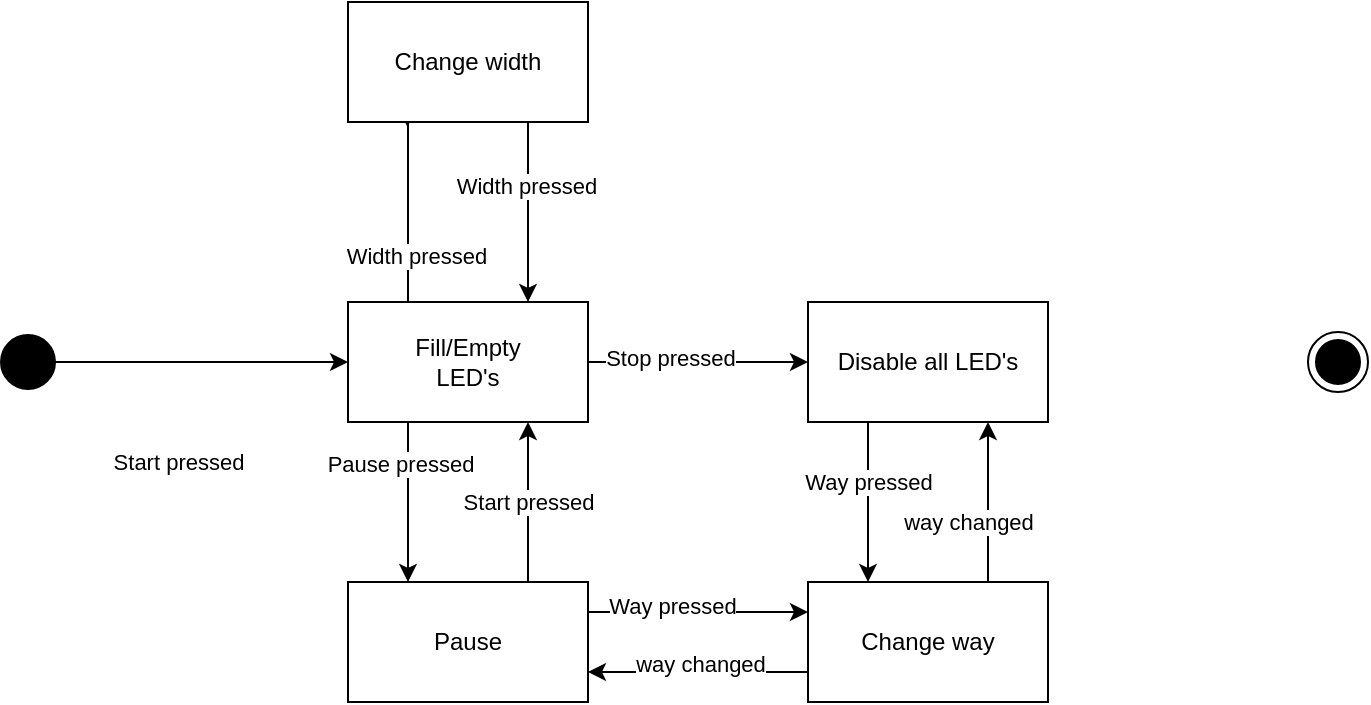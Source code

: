 <mxfile version="14.7.3" type="device"><diagram id="dcT6_n94b_4axXwI472_" name="Page-1"><mxGraphModel dx="593" dy="331" grid="1" gridSize="10" guides="1" tooltips="1" connect="1" arrows="1" fold="1" page="1" pageScale="1" pageWidth="850" pageHeight="1100" math="0" shadow="0"><root><mxCell id="0"/><mxCell id="1" parent="0"/><mxCell id="rdg8D4Hbdo3B9-zVJByw-8" style="edgeStyle=orthogonalEdgeStyle;rounded=0;orthogonalLoop=1;jettySize=auto;html=1;exitX=1;exitY=0.5;exitDx=0;exitDy=0;" edge="1" parent="1" source="rdg8D4Hbdo3B9-zVJByw-1"><mxGeometry relative="1" as="geometry"><mxPoint x="480" y="280" as="targetPoint"/></mxGeometry></mxCell><mxCell id="rdg8D4Hbdo3B9-zVJByw-9" value="Text" style="edgeLabel;html=1;align=center;verticalAlign=middle;resizable=0;points=[];" vertex="1" connectable="0" parent="rdg8D4Hbdo3B9-zVJByw-8"><mxGeometry x="-0.29" y="-1" relative="1" as="geometry"><mxPoint as="offset"/></mxGeometry></mxCell><mxCell id="rdg8D4Hbdo3B9-zVJByw-14" value="Stop pressed" style="edgeLabel;html=1;align=center;verticalAlign=middle;resizable=0;points=[];" vertex="1" connectable="0" parent="rdg8D4Hbdo3B9-zVJByw-8"><mxGeometry x="-0.27" y="2" relative="1" as="geometry"><mxPoint as="offset"/></mxGeometry></mxCell><mxCell id="rdg8D4Hbdo3B9-zVJByw-21" style="edgeStyle=orthogonalEdgeStyle;rounded=0;orthogonalLoop=1;jettySize=auto;html=1;exitX=0.5;exitY=1;exitDx=0;exitDy=0;" edge="1" parent="1" source="rdg8D4Hbdo3B9-zVJByw-1" target="rdg8D4Hbdo3B9-zVJByw-20"><mxGeometry relative="1" as="geometry"><Array as="points"><mxPoint x="280" y="310"/></Array></mxGeometry></mxCell><mxCell id="rdg8D4Hbdo3B9-zVJByw-25" value="Pause pressed" style="edgeLabel;html=1;align=center;verticalAlign=middle;resizable=0;points=[];" vertex="1" connectable="0" parent="rdg8D4Hbdo3B9-zVJByw-21"><mxGeometry x="-0.3" y="-4" relative="1" as="geometry"><mxPoint y="12" as="offset"/></mxGeometry></mxCell><mxCell id="rdg8D4Hbdo3B9-zVJByw-38" style="edgeStyle=orthogonalEdgeStyle;rounded=0;orthogonalLoop=1;jettySize=auto;html=1;exitX=0.75;exitY=0;exitDx=0;exitDy=0;entryX=0.247;entryY=1.041;entryDx=0;entryDy=0;entryPerimeter=0;" edge="1" parent="1" source="rdg8D4Hbdo3B9-zVJByw-1" target="rdg8D4Hbdo3B9-zVJByw-37"><mxGeometry relative="1" as="geometry"><Array as="points"><mxPoint x="280" y="250"/><mxPoint x="280" y="150"/><mxPoint x="280" y="150"/></Array></mxGeometry></mxCell><mxCell id="rdg8D4Hbdo3B9-zVJByw-40" value="Width pressed" style="edgeLabel;html=1;align=center;verticalAlign=middle;resizable=0;points=[];" vertex="1" connectable="0" parent="rdg8D4Hbdo3B9-zVJByw-38"><mxGeometry x="-0.031" y="-4" relative="1" as="geometry"><mxPoint as="offset"/></mxGeometry></mxCell><mxCell id="rdg8D4Hbdo3B9-zVJByw-1" value="Fill/Empty&lt;br&gt;LED's" style="rounded=0;whiteSpace=wrap;html=1;" vertex="1" parent="1"><mxGeometry x="250" y="250" width="120" height="60" as="geometry"/></mxCell><mxCell id="rdg8D4Hbdo3B9-zVJByw-2" value="" style="ellipse;html=1;shape=endState;fillColor=#000000;" vertex="1" parent="1"><mxGeometry x="730" y="265" width="30" height="30" as="geometry"/></mxCell><mxCell id="rdg8D4Hbdo3B9-zVJByw-12" style="edgeStyle=orthogonalEdgeStyle;rounded=0;orthogonalLoop=1;jettySize=auto;html=1;exitX=1;exitY=0.5;exitDx=0;exitDy=0;entryX=0;entryY=0.5;entryDx=0;entryDy=0;" edge="1" parent="1" source="rdg8D4Hbdo3B9-zVJByw-4" target="rdg8D4Hbdo3B9-zVJByw-1"><mxGeometry relative="1" as="geometry"/></mxCell><mxCell id="rdg8D4Hbdo3B9-zVJByw-13" value="Start pressed" style="edgeLabel;html=1;align=center;verticalAlign=middle;resizable=0;points=[];" vertex="1" connectable="0" parent="rdg8D4Hbdo3B9-zVJByw-12"><mxGeometry x="-0.142" y="-1" relative="1" as="geometry"><mxPoint y="49" as="offset"/></mxGeometry></mxCell><mxCell id="rdg8D4Hbdo3B9-zVJByw-4" value="" style="ellipse;shape=doubleEllipse;whiteSpace=wrap;html=1;aspect=fixed;strokeWidth=8;fillColor=#000000;" vertex="1" parent="1"><mxGeometry x="80" y="270" width="20" height="20" as="geometry"/></mxCell><mxCell id="rdg8D4Hbdo3B9-zVJByw-29" value="Way pressed" style="edgeStyle=orthogonalEdgeStyle;rounded=0;orthogonalLoop=1;jettySize=auto;html=1;exitX=0.25;exitY=1;exitDx=0;exitDy=0;entryX=0.25;entryY=0;entryDx=0;entryDy=0;" edge="1" parent="1" source="rdg8D4Hbdo3B9-zVJByw-16" target="rdg8D4Hbdo3B9-zVJByw-28"><mxGeometry x="-0.25" relative="1" as="geometry"><Array as="points"><mxPoint x="510" y="330"/><mxPoint x="510" y="330"/></Array><mxPoint as="offset"/></mxGeometry></mxCell><mxCell id="rdg8D4Hbdo3B9-zVJByw-16" value="Disable all LED's" style="rounded=0;whiteSpace=wrap;html=1;" vertex="1" parent="1"><mxGeometry x="480" y="250" width="120" height="60" as="geometry"/></mxCell><mxCell id="rdg8D4Hbdo3B9-zVJByw-26" value="Start pressed" style="edgeStyle=orthogonalEdgeStyle;rounded=0;orthogonalLoop=1;jettySize=auto;html=1;entryX=0.75;entryY=1;entryDx=0;entryDy=0;" edge="1" parent="1" source="rdg8D4Hbdo3B9-zVJByw-20" target="rdg8D4Hbdo3B9-zVJByw-1"><mxGeometry relative="1" as="geometry"><Array as="points"><mxPoint x="340" y="350"/><mxPoint x="340" y="350"/></Array></mxGeometry></mxCell><mxCell id="rdg8D4Hbdo3B9-zVJByw-32" style="edgeStyle=orthogonalEdgeStyle;rounded=0;orthogonalLoop=1;jettySize=auto;html=1;exitX=1;exitY=0.25;exitDx=0;exitDy=0;entryX=0;entryY=0.25;entryDx=0;entryDy=0;" edge="1" parent="1" source="rdg8D4Hbdo3B9-zVJByw-20" target="rdg8D4Hbdo3B9-zVJByw-28"><mxGeometry relative="1" as="geometry"/></mxCell><mxCell id="rdg8D4Hbdo3B9-zVJByw-34" value="Way pressed" style="edgeLabel;html=1;align=center;verticalAlign=middle;resizable=0;points=[];" vertex="1" connectable="0" parent="rdg8D4Hbdo3B9-zVJByw-32"><mxGeometry x="-0.239" y="3" relative="1" as="geometry"><mxPoint as="offset"/></mxGeometry></mxCell><mxCell id="rdg8D4Hbdo3B9-zVJByw-20" value="Pause" style="rounded=0;whiteSpace=wrap;html=1;" vertex="1" parent="1"><mxGeometry x="250" y="390" width="120" height="60" as="geometry"/></mxCell><mxCell id="rdg8D4Hbdo3B9-zVJByw-30" value="way changed" style="edgeStyle=orthogonalEdgeStyle;rounded=0;orthogonalLoop=1;jettySize=auto;html=1;exitX=0.75;exitY=0;exitDx=0;exitDy=0;entryX=0.75;entryY=1;entryDx=0;entryDy=0;" edge="1" parent="1" source="rdg8D4Hbdo3B9-zVJByw-28" target="rdg8D4Hbdo3B9-zVJByw-16"><mxGeometry x="-0.25" y="10" relative="1" as="geometry"><Array as="points"><mxPoint x="570" y="360"/><mxPoint x="570" y="360"/></Array><mxPoint as="offset"/></mxGeometry></mxCell><mxCell id="rdg8D4Hbdo3B9-zVJByw-33" style="edgeStyle=orthogonalEdgeStyle;rounded=0;orthogonalLoop=1;jettySize=auto;html=1;entryX=1;entryY=0.75;entryDx=0;entryDy=0;" edge="1" parent="1" source="rdg8D4Hbdo3B9-zVJByw-28" target="rdg8D4Hbdo3B9-zVJByw-20"><mxGeometry relative="1" as="geometry"><Array as="points"><mxPoint x="450" y="435"/><mxPoint x="450" y="435"/></Array></mxGeometry></mxCell><mxCell id="rdg8D4Hbdo3B9-zVJByw-35" value="way changed" style="edgeLabel;html=1;align=center;verticalAlign=middle;resizable=0;points=[];" vertex="1" connectable="0" parent="rdg8D4Hbdo3B9-zVJByw-33"><mxGeometry x="0.209" y="-4" relative="1" as="geometry"><mxPoint x="12" as="offset"/></mxGeometry></mxCell><mxCell id="rdg8D4Hbdo3B9-zVJByw-28" value="Change way" style="rounded=0;whiteSpace=wrap;html=1;" vertex="1" parent="1"><mxGeometry x="480" y="390" width="120" height="60" as="geometry"/></mxCell><mxCell id="rdg8D4Hbdo3B9-zVJByw-41" style="edgeStyle=orthogonalEdgeStyle;rounded=0;orthogonalLoop=1;jettySize=auto;html=1;entryX=0.75;entryY=0;entryDx=0;entryDy=0;" edge="1" parent="1" source="rdg8D4Hbdo3B9-zVJByw-37" target="rdg8D4Hbdo3B9-zVJByw-1"><mxGeometry relative="1" as="geometry"><Array as="points"><mxPoint x="340" y="180"/><mxPoint x="340" y="180"/></Array></mxGeometry></mxCell><mxCell id="rdg8D4Hbdo3B9-zVJByw-42" value="Width pressed" style="edgeLabel;html=1;align=center;verticalAlign=middle;resizable=0;points=[];" vertex="1" connectable="0" parent="rdg8D4Hbdo3B9-zVJByw-41"><mxGeometry x="-0.3" y="-1" relative="1" as="geometry"><mxPoint as="offset"/></mxGeometry></mxCell><mxCell id="rdg8D4Hbdo3B9-zVJByw-37" value="&lt;span style=&quot;font-weight: normal&quot;&gt;Change width&lt;/span&gt;" style="rounded=0;whiteSpace=wrap;html=1;fontStyle=1" vertex="1" parent="1"><mxGeometry x="250" y="100" width="120" height="60" as="geometry"/></mxCell></root></mxGraphModel></diagram></mxfile>